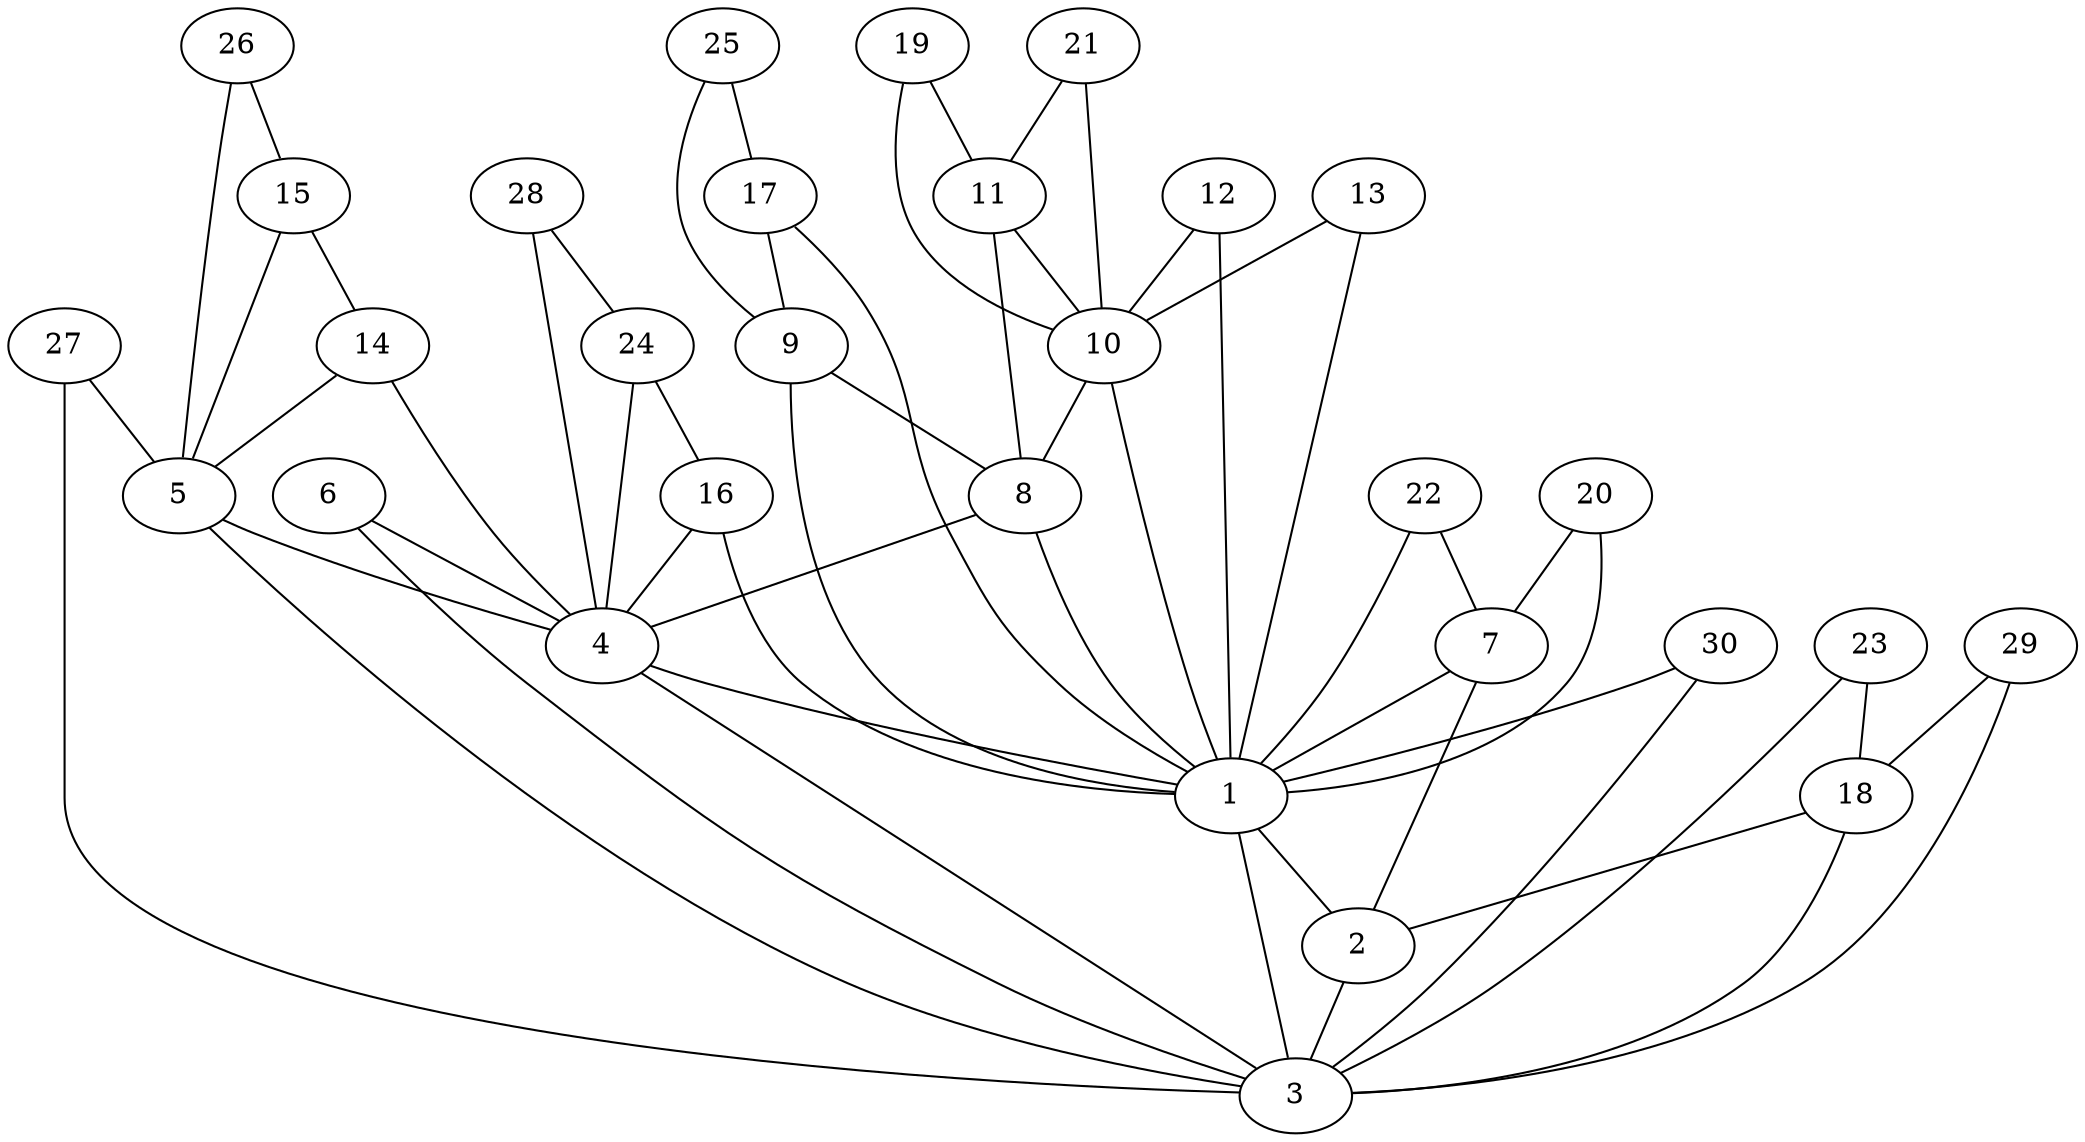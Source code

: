 graph G {
  1 -- 2;
  2 -- 3;
  3 -- 1;
  4 -- 3;
  4 -- 1;
  5 -- 4;
  5 -- 3;
  6 -- 4;
  6 -- 3;
  7 -- 1;
  7 -- 2;
  8 -- 4;
  8 -- 1;
  9 -- 8;
  9 -- 1;
  10 -- 8;
  10 -- 1;
  11 -- 10;
  11 -- 8;
  12 -- 10;
  12 -- 1;
  13 -- 10;
  13 -- 1;
  14 -- 5;
  14 -- 4;
  15 -- 14;
  15 -- 5;
  16 -- 4;
  16 -- 1;
  17 -- 9;
  17 -- 1;
  18 -- 2;
  18 -- 3;
  19 -- 11;
  19 -- 10;
  20 -- 7;
  20 -- 1;
  21 -- 11;
  21 -- 10;
  22 -- 7;
  22 -- 1;
  23 -- 18;
  23 -- 3;
  24 -- 16;
  24 -- 4;
  25 -- 17;
  25 -- 9;
  26 -- 15;
  26 -- 5;
  27 -- 5;
  27 -- 3;
  28 -- 24;
  28 -- 4;
  29 -- 18;
  29 -- 3;
  30 -- 3;
  30 -- 1;
}
